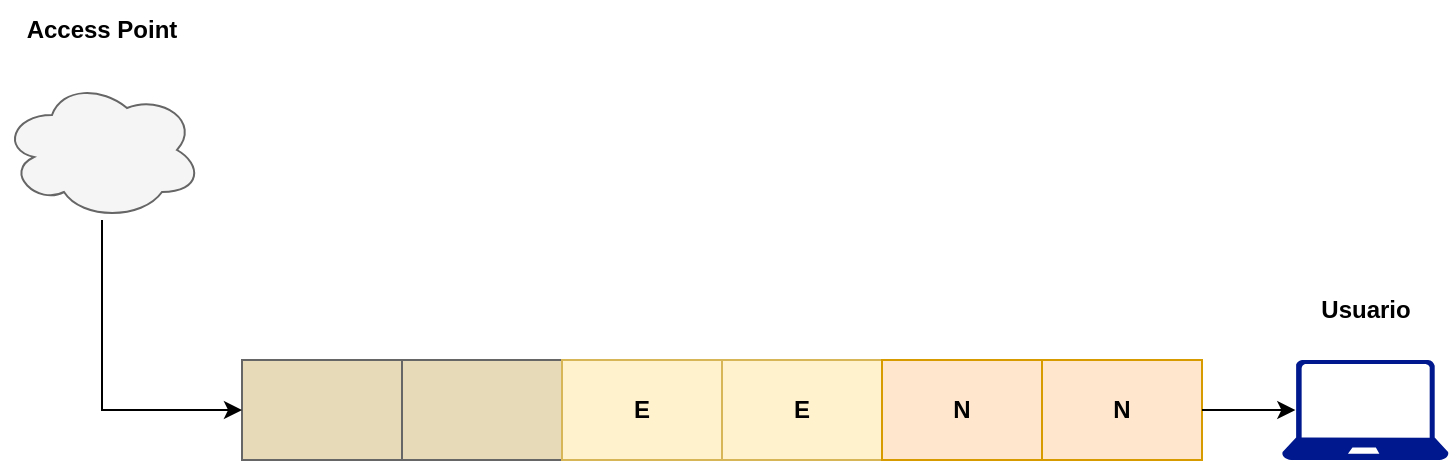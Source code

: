 <mxfile version="24.7.8" pages="2">
  <diagram name="Página-1" id="D70_1txaW_fhG79RWd75">
    <mxGraphModel dx="955" dy="475" grid="1" gridSize="10" guides="1" tooltips="1" connect="1" arrows="1" fold="1" page="1" pageScale="1" pageWidth="827" pageHeight="1169" math="0" shadow="0">
      <root>
        <mxCell id="0" />
        <mxCell id="1" parent="0" />
        <mxCell id="aXvVgPudpnBbOu-AIR-N-1" value="" style="rounded=0;whiteSpace=wrap;html=1;fillColor=#e6dab8;fontColor=#333333;strokeColor=#666666;" vertex="1" parent="1">
          <mxGeometry x="120" y="280" width="80" height="50" as="geometry" />
        </mxCell>
        <mxCell id="aXvVgPudpnBbOu-AIR-N-3" value="" style="rounded=0;whiteSpace=wrap;html=1;fillColor=#E6DAB8;strokeColor=#666666;" vertex="1" parent="1">
          <mxGeometry x="200" y="280" width="80" height="50" as="geometry" />
        </mxCell>
        <mxCell id="aXvVgPudpnBbOu-AIR-N-4" value="&lt;b&gt;E&lt;/b&gt;" style="rounded=0;whiteSpace=wrap;html=1;fillColor=#fff2cc;strokeColor=#d6b656;" vertex="1" parent="1">
          <mxGeometry x="280" y="280" width="80" height="50" as="geometry" />
        </mxCell>
        <mxCell id="aXvVgPudpnBbOu-AIR-N-5" value="&lt;b&gt;E&lt;/b&gt;" style="rounded=0;whiteSpace=wrap;html=1;fillColor=#fff2cc;strokeColor=#d6b656;" vertex="1" parent="1">
          <mxGeometry x="360" y="280" width="80" height="50" as="geometry" />
        </mxCell>
        <mxCell id="aXvVgPudpnBbOu-AIR-N-6" value="&lt;b&gt;N&lt;/b&gt;" style="rounded=0;whiteSpace=wrap;html=1;fillColor=#ffe6cc;strokeColor=#d79b00;" vertex="1" parent="1">
          <mxGeometry x="440" y="280" width="80" height="50" as="geometry" />
        </mxCell>
        <mxCell id="aXvVgPudpnBbOu-AIR-N-7" value="&lt;b&gt;N&lt;/b&gt;" style="rounded=0;whiteSpace=wrap;html=1;fillColor=#ffe6cc;strokeColor=#d79b00;" vertex="1" parent="1">
          <mxGeometry x="520" y="280" width="80" height="50" as="geometry" />
        </mxCell>
        <mxCell id="aXvVgPudpnBbOu-AIR-N-8" value="" style="sketch=0;aspect=fixed;pointerEvents=1;shadow=0;dashed=0;html=1;strokeColor=none;labelPosition=center;verticalLabelPosition=bottom;verticalAlign=top;align=center;fillColor=#00188D;shape=mxgraph.azure.laptop" vertex="1" parent="1">
          <mxGeometry x="640" y="280" width="83.33" height="50" as="geometry" />
        </mxCell>
        <mxCell id="aXvVgPudpnBbOu-AIR-N-10" style="edgeStyle=orthogonalEdgeStyle;rounded=0;orthogonalLoop=1;jettySize=auto;html=1;entryX=0;entryY=0.5;entryDx=0;entryDy=0;exitX=0.5;exitY=1;exitDx=0;exitDy=0;exitPerimeter=0;" edge="1" parent="1" source="aXvVgPudpnBbOu-AIR-N-9" target="aXvVgPudpnBbOu-AIR-N-1">
          <mxGeometry relative="1" as="geometry" />
        </mxCell>
        <mxCell id="aXvVgPudpnBbOu-AIR-N-9" value="" style="ellipse;shape=cloud;whiteSpace=wrap;html=1;fillColor=#f5f5f5;fontColor=#333333;strokeColor=#666666;" vertex="1" parent="1">
          <mxGeometry y="140" width="100" height="70" as="geometry" />
        </mxCell>
        <mxCell id="aXvVgPudpnBbOu-AIR-N-11" style="edgeStyle=orthogonalEdgeStyle;rounded=0;orthogonalLoop=1;jettySize=auto;html=1;entryX=0.08;entryY=0.5;entryDx=0;entryDy=0;entryPerimeter=0;" edge="1" parent="1" source="aXvVgPudpnBbOu-AIR-N-7" target="aXvVgPudpnBbOu-AIR-N-8">
          <mxGeometry relative="1" as="geometry" />
        </mxCell>
        <mxCell id="aXvVgPudpnBbOu-AIR-N-12" value="&lt;b&gt;Access Point&lt;/b&gt;" style="text;html=1;align=center;verticalAlign=middle;whiteSpace=wrap;rounded=0;" vertex="1" parent="1">
          <mxGeometry x="10" y="100" width="80" height="30" as="geometry" />
        </mxCell>
        <mxCell id="aXvVgPudpnBbOu-AIR-N-14" value="&lt;b&gt;Usuario&lt;/b&gt;" style="text;html=1;align=center;verticalAlign=middle;whiteSpace=wrap;rounded=0;" vertex="1" parent="1">
          <mxGeometry x="641.67" y="240" width="80" height="30" as="geometry" />
        </mxCell>
      </root>
    </mxGraphModel>
  </diagram>
  <diagram id="ixxfbgX7vQtgQS_IXYR6" name="Página-2">
    <mxGraphModel dx="1050" dy="522" grid="1" gridSize="10" guides="1" tooltips="1" connect="1" arrows="1" fold="1" page="1" pageScale="1" pageWidth="827" pageHeight="1169" math="0" shadow="0">
      <root>
        <mxCell id="0" />
        <mxCell id="1" parent="0" />
        <mxCell id="i6kxM56C2uDMfs6ZRXyL-2" value="" style="image;html=1;image=img/lib/clip_art/computers/Server_128x128.png" vertex="1" parent="1">
          <mxGeometry x="780" y="50" width="80" height="80" as="geometry" />
        </mxCell>
        <mxCell id="i6kxM56C2uDMfs6ZRXyL-13" style="rounded=0;orthogonalLoop=1;jettySize=auto;html=1;entryX=0;entryY=1;entryDx=0;entryDy=0;fontStyle=1" edge="1" parent="1">
          <mxGeometry relative="1" as="geometry">
            <mxPoint x="91.33" y="399.252" as="sourcePoint" />
            <mxPoint x="199.716" y="358.284" as="targetPoint" />
          </mxGeometry>
        </mxCell>
        <mxCell id="i6kxM56C2uDMfs6ZRXyL-14" value="ISP" style="edgeLabel;html=1;align=center;verticalAlign=middle;resizable=0;points=[];" vertex="1" connectable="0" parent="i6kxM56C2uDMfs6ZRXyL-13">
          <mxGeometry x="0.007" relative="1" as="geometry">
            <mxPoint as="offset" />
          </mxGeometry>
        </mxCell>
        <mxCell id="i6kxM56C2uDMfs6ZRXyL-3" value="" style="sketch=0;aspect=fixed;pointerEvents=1;shadow=0;dashed=0;html=1;strokeColor=none;labelPosition=center;verticalLabelPosition=bottom;verticalAlign=top;align=center;fillColor=#00188D;shape=mxgraph.azure.laptop" vertex="1" parent="1">
          <mxGeometry x="10" y="390" width="83.33" height="50" as="geometry" />
        </mxCell>
        <mxCell id="i6kxM56C2uDMfs6ZRXyL-4" value="" style="ellipse;whiteSpace=wrap;html=1;aspect=fixed;fillColor=#fff2cc;strokeColor=#d6b656;" vertex="1" parent="1">
          <mxGeometry x="195" y="90" width="70" height="70" as="geometry" />
        </mxCell>
        <mxCell id="i6kxM56C2uDMfs6ZRXyL-15" style="edgeStyle=orthogonalEdgeStyle;rounded=0;orthogonalLoop=1;jettySize=auto;html=1;entryX=0.5;entryY=1;entryDx=0;entryDy=0;endArrow=none;endFill=0;" edge="1" parent="1" source="i6kxM56C2uDMfs6ZRXyL-5" target="i6kxM56C2uDMfs6ZRXyL-4">
          <mxGeometry relative="1" as="geometry" />
        </mxCell>
        <mxCell id="i6kxM56C2uDMfs6ZRXyL-5" value="" style="ellipse;whiteSpace=wrap;html=1;aspect=fixed;fillColor=#fff2cc;strokeColor=#d6b656;" vertex="1" parent="1">
          <mxGeometry x="195" y="290" width="70" height="70" as="geometry" />
        </mxCell>
        <mxCell id="i6kxM56C2uDMfs6ZRXyL-6" value="" style="ellipse;whiteSpace=wrap;html=1;aspect=fixed;fillColor=#fff2cc;strokeColor=#d6b656;" vertex="1" parent="1">
          <mxGeometry x="310" y="150" width="70" height="70" as="geometry" />
        </mxCell>
        <mxCell id="i6kxM56C2uDMfs6ZRXyL-18" style="rounded=0;orthogonalLoop=1;jettySize=auto;html=1;exitX=1;exitY=0;exitDx=0;exitDy=0;entryX=0;entryY=1;entryDx=0;entryDy=0;endArrow=none;endFill=0;" edge="1" parent="1" source="i6kxM56C2uDMfs6ZRXyL-7" target="i6kxM56C2uDMfs6ZRXyL-9">
          <mxGeometry relative="1" as="geometry" />
        </mxCell>
        <mxCell id="i6kxM56C2uDMfs6ZRXyL-7" value="" style="ellipse;whiteSpace=wrap;html=1;aspect=fixed;fillColor=#fff2cc;strokeColor=#d6b656;" vertex="1" parent="1">
          <mxGeometry x="360" y="300" width="70" height="70" as="geometry" />
        </mxCell>
        <mxCell id="i6kxM56C2uDMfs6ZRXyL-10" style="edgeStyle=orthogonalEdgeStyle;rounded=0;orthogonalLoop=1;jettySize=auto;html=1;exitX=0;exitY=0.5;exitDx=0;exitDy=0;" edge="1" parent="1" source="i6kxM56C2uDMfs6ZRXyL-8">
          <mxGeometry relative="1" as="geometry">
            <mxPoint x="440" y="90" as="targetPoint" />
          </mxGeometry>
        </mxCell>
        <mxCell id="i6kxM56C2uDMfs6ZRXyL-8" value="" style="ellipse;whiteSpace=wrap;html=1;aspect=fixed;fillColor=#fff2cc;strokeColor=#d6b656;" vertex="1" parent="1">
          <mxGeometry x="410" y="50" width="70" height="70" as="geometry" />
        </mxCell>
        <mxCell id="i6kxM56C2uDMfs6ZRXyL-9" value="" style="ellipse;whiteSpace=wrap;html=1;aspect=fixed;fillColor=#fff2cc;strokeColor=#d6b656;" vertex="1" parent="1">
          <mxGeometry x="490" y="200" width="70" height="70" as="geometry" />
        </mxCell>
        <mxCell id="i6kxM56C2uDMfs6ZRXyL-19" style="rounded=0;orthogonalLoop=1;jettySize=auto;html=1;endArrow=none;endFill=0;entryX=0;entryY=0.5;entryDx=0;entryDy=0;" edge="1" parent="1" source="i6kxM56C2uDMfs6ZRXyL-11" target="i6kxM56C2uDMfs6ZRXyL-2">
          <mxGeometry relative="1" as="geometry" />
        </mxCell>
        <mxCell id="i6kxM56C2uDMfs6ZRXyL-11" value="" style="ellipse;whiteSpace=wrap;html=1;aspect=fixed;fillColor=#fff2cc;strokeColor=#d6b656;" vertex="1" parent="1">
          <mxGeometry x="620" y="130" width="70" height="70" as="geometry" />
        </mxCell>
        <mxCell id="i6kxM56C2uDMfs6ZRXyL-16" style="rounded=0;orthogonalLoop=1;jettySize=auto;html=1;entryX=0;entryY=1;entryDx=0;entryDy=0;endArrow=none;endFill=0;exitX=0.94;exitY=0.3;exitDx=0;exitDy=0;exitPerimeter=0;" edge="1" parent="1" source="i6kxM56C2uDMfs6ZRXyL-5" target="i6kxM56C2uDMfs6ZRXyL-6">
          <mxGeometry relative="1" as="geometry">
            <mxPoint x="240" y="300" as="sourcePoint" />
            <mxPoint x="240" y="180" as="targetPoint" />
          </mxGeometry>
        </mxCell>
        <mxCell id="i6kxM56C2uDMfs6ZRXyL-17" style="rounded=0;orthogonalLoop=1;jettySize=auto;html=1;entryX=0;entryY=0.5;entryDx=0;entryDy=0;endArrow=none;endFill=0;exitX=0.98;exitY=0.71;exitDx=0;exitDy=0;exitPerimeter=0;" edge="1" parent="1" source="i6kxM56C2uDMfs6ZRXyL-5" target="i6kxM56C2uDMfs6ZRXyL-7">
          <mxGeometry relative="1" as="geometry">
            <mxPoint x="260" y="340" as="sourcePoint" />
            <mxPoint x="332" y="228" as="targetPoint" />
          </mxGeometry>
        </mxCell>
        <mxCell id="i6kxM56C2uDMfs6ZRXyL-21" style="rounded=0;orthogonalLoop=1;jettySize=auto;html=1;entryX=-0.01;entryY=0.39;entryDx=0;entryDy=0;endArrow=none;endFill=0;exitX=1;exitY=0.5;exitDx=0;exitDy=0;entryPerimeter=0;" edge="1" parent="1" source="i6kxM56C2uDMfs6ZRXyL-4" target="i6kxM56C2uDMfs6ZRXyL-8">
          <mxGeometry relative="1" as="geometry">
            <mxPoint x="285" y="334" as="sourcePoint" />
            <mxPoint x="342" y="238" as="targetPoint" />
          </mxGeometry>
        </mxCell>
        <mxCell id="i6kxM56C2uDMfs6ZRXyL-23" style="rounded=0;orthogonalLoop=1;jettySize=auto;html=1;entryX=0;entryY=1;entryDx=0;entryDy=0;endArrow=none;endFill=0;exitX=1;exitY=0;exitDx=0;exitDy=0;" edge="1" parent="1" source="i6kxM56C2uDMfs6ZRXyL-6" target="i6kxM56C2uDMfs6ZRXyL-8">
          <mxGeometry relative="1" as="geometry">
            <mxPoint x="305" y="354" as="sourcePoint" />
            <mxPoint x="362" y="258" as="targetPoint" />
          </mxGeometry>
        </mxCell>
        <mxCell id="i6kxM56C2uDMfs6ZRXyL-25" style="rounded=0;orthogonalLoop=1;jettySize=auto;html=1;entryX=0;entryY=1;entryDx=0;entryDy=0;endArrow=none;endFill=0;exitX=1;exitY=0.5;exitDx=0;exitDy=0;" edge="1" parent="1" source="i6kxM56C2uDMfs6ZRXyL-9" target="i6kxM56C2uDMfs6ZRXyL-11">
          <mxGeometry relative="1" as="geometry">
            <mxPoint x="325" y="374" as="sourcePoint" />
            <mxPoint x="382" y="278" as="targetPoint" />
          </mxGeometry>
        </mxCell>
        <mxCell id="i6kxM56C2uDMfs6ZRXyL-26" style="rounded=0;orthogonalLoop=1;jettySize=auto;html=1;entryX=1;entryY=1;entryDx=0;entryDy=0;endArrow=none;endFill=0;exitX=0;exitY=0;exitDx=0;exitDy=0;" edge="1" parent="1" source="i6kxM56C2uDMfs6ZRXyL-7" target="i6kxM56C2uDMfs6ZRXyL-4">
          <mxGeometry relative="1" as="geometry">
            <mxPoint x="335" y="384" as="sourcePoint" />
            <mxPoint x="392" y="288" as="targetPoint" />
          </mxGeometry>
        </mxCell>
        <mxCell id="i6kxM56C2uDMfs6ZRXyL-27" style="rounded=0;orthogonalLoop=1;jettySize=auto;html=1;entryX=0.5;entryY=1;entryDx=0;entryDy=0;endArrow=none;endFill=0;exitX=0.755;exitY=0.045;exitDx=0;exitDy=0;exitPerimeter=0;" edge="1" parent="1" source="i6kxM56C2uDMfs6ZRXyL-7" target="i6kxM56C2uDMfs6ZRXyL-8">
          <mxGeometry relative="1" as="geometry">
            <mxPoint x="345" y="394" as="sourcePoint" />
            <mxPoint x="402" y="298" as="targetPoint" />
          </mxGeometry>
        </mxCell>
        <mxCell id="i6kxM56C2uDMfs6ZRXyL-28" value="&lt;b&gt;Servidor&lt;/b&gt;" style="text;html=1;align=center;verticalAlign=middle;resizable=0;points=[];autosize=1;strokeColor=none;fillColor=none;" vertex="1" parent="1">
          <mxGeometry x="785" y="18" width="70" height="30" as="geometry" />
        </mxCell>
        <mxCell id="i6kxM56C2uDMfs6ZRXyL-31" value="" style="ellipse;whiteSpace=wrap;html=1;aspect=fixed;fillColor=#dae8fc;strokeColor=#6c8ebf;" vertex="1" parent="1">
          <mxGeometry x="215" y="310" width="30" height="30" as="geometry" />
        </mxCell>
        <mxCell id="i6kxM56C2uDMfs6ZRXyL-32" style="rounded=0;orthogonalLoop=1;jettySize=auto;html=1;entryX=0.714;entryY=1;entryDx=0;entryDy=0;endArrow=none;endFill=0;exitX=0.5;exitY=0;exitDx=0;exitDy=0;entryPerimeter=0;" edge="1" parent="1" source="i6kxM56C2uDMfs6ZRXyL-7" target="i6kxM56C2uDMfs6ZRXyL-6">
          <mxGeometry relative="1" as="geometry">
            <mxPoint x="423" y="313" as="sourcePoint" />
            <mxPoint x="455" y="130" as="targetPoint" />
          </mxGeometry>
        </mxCell>
        <mxCell id="i6kxM56C2uDMfs6ZRXyL-34" value="" style="ellipse;whiteSpace=wrap;html=1;aspect=fixed;fillColor=#dae8fc;strokeColor=#6c8ebf;" vertex="1" parent="1">
          <mxGeometry x="330" y="170" width="30" height="30" as="geometry" />
        </mxCell>
        <mxCell id="i6kxM56C2uDMfs6ZRXyL-35" value="" style="ellipse;whiteSpace=wrap;html=1;aspect=fixed;fillColor=#dae8fc;strokeColor=#6c8ebf;" vertex="1" parent="1">
          <mxGeometry x="430" y="70" width="30" height="30" as="geometry" />
        </mxCell>
        <mxCell id="i6kxM56C2uDMfs6ZRXyL-37" value="" style="ellipse;whiteSpace=wrap;html=1;aspect=fixed;fillColor=#dae8fc;strokeColor=#6c8ebf;" vertex="1" parent="1">
          <mxGeometry x="640" y="150" width="30" height="30" as="geometry" />
        </mxCell>
        <mxCell id="i6kxM56C2uDMfs6ZRXyL-39" style="rounded=0;orthogonalLoop=1;jettySize=auto;html=1;entryX=1;entryY=1;entryDx=0;entryDy=0;endArrow=none;endFill=0;exitX=0.389;exitY=-0.04;exitDx=0;exitDy=0;exitPerimeter=0;" edge="1" parent="1" source="i6kxM56C2uDMfs6ZRXyL-9" target="i6kxM56C2uDMfs6ZRXyL-8">
          <mxGeometry relative="1" as="geometry">
            <mxPoint x="423" y="313" as="sourcePoint" />
            <mxPoint x="455" y="130" as="targetPoint" />
          </mxGeometry>
        </mxCell>
        <mxCell id="i6kxM56C2uDMfs6ZRXyL-40" style="rounded=0;orthogonalLoop=1;jettySize=auto;html=1;entryX=1;entryY=0.5;entryDx=0;entryDy=0;endArrow=none;endFill=0;exitX=0;exitY=0;exitDx=0;exitDy=0;" edge="1" parent="1" source="i6kxM56C2uDMfs6ZRXyL-11" target="i6kxM56C2uDMfs6ZRXyL-8">
          <mxGeometry relative="1" as="geometry">
            <mxPoint x="527" y="207" as="sourcePoint" />
            <mxPoint x="480" y="120" as="targetPoint" />
          </mxGeometry>
        </mxCell>
      </root>
    </mxGraphModel>
  </diagram>
</mxfile>
